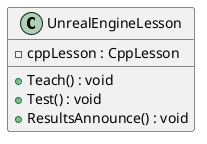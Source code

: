 @startuml
class UnrealEngineLesson {
    - cppLesson : CppLesson
    + Teach() : void
    + Test() : void
    + ResultsAnnounce() : void
}
@enduml
